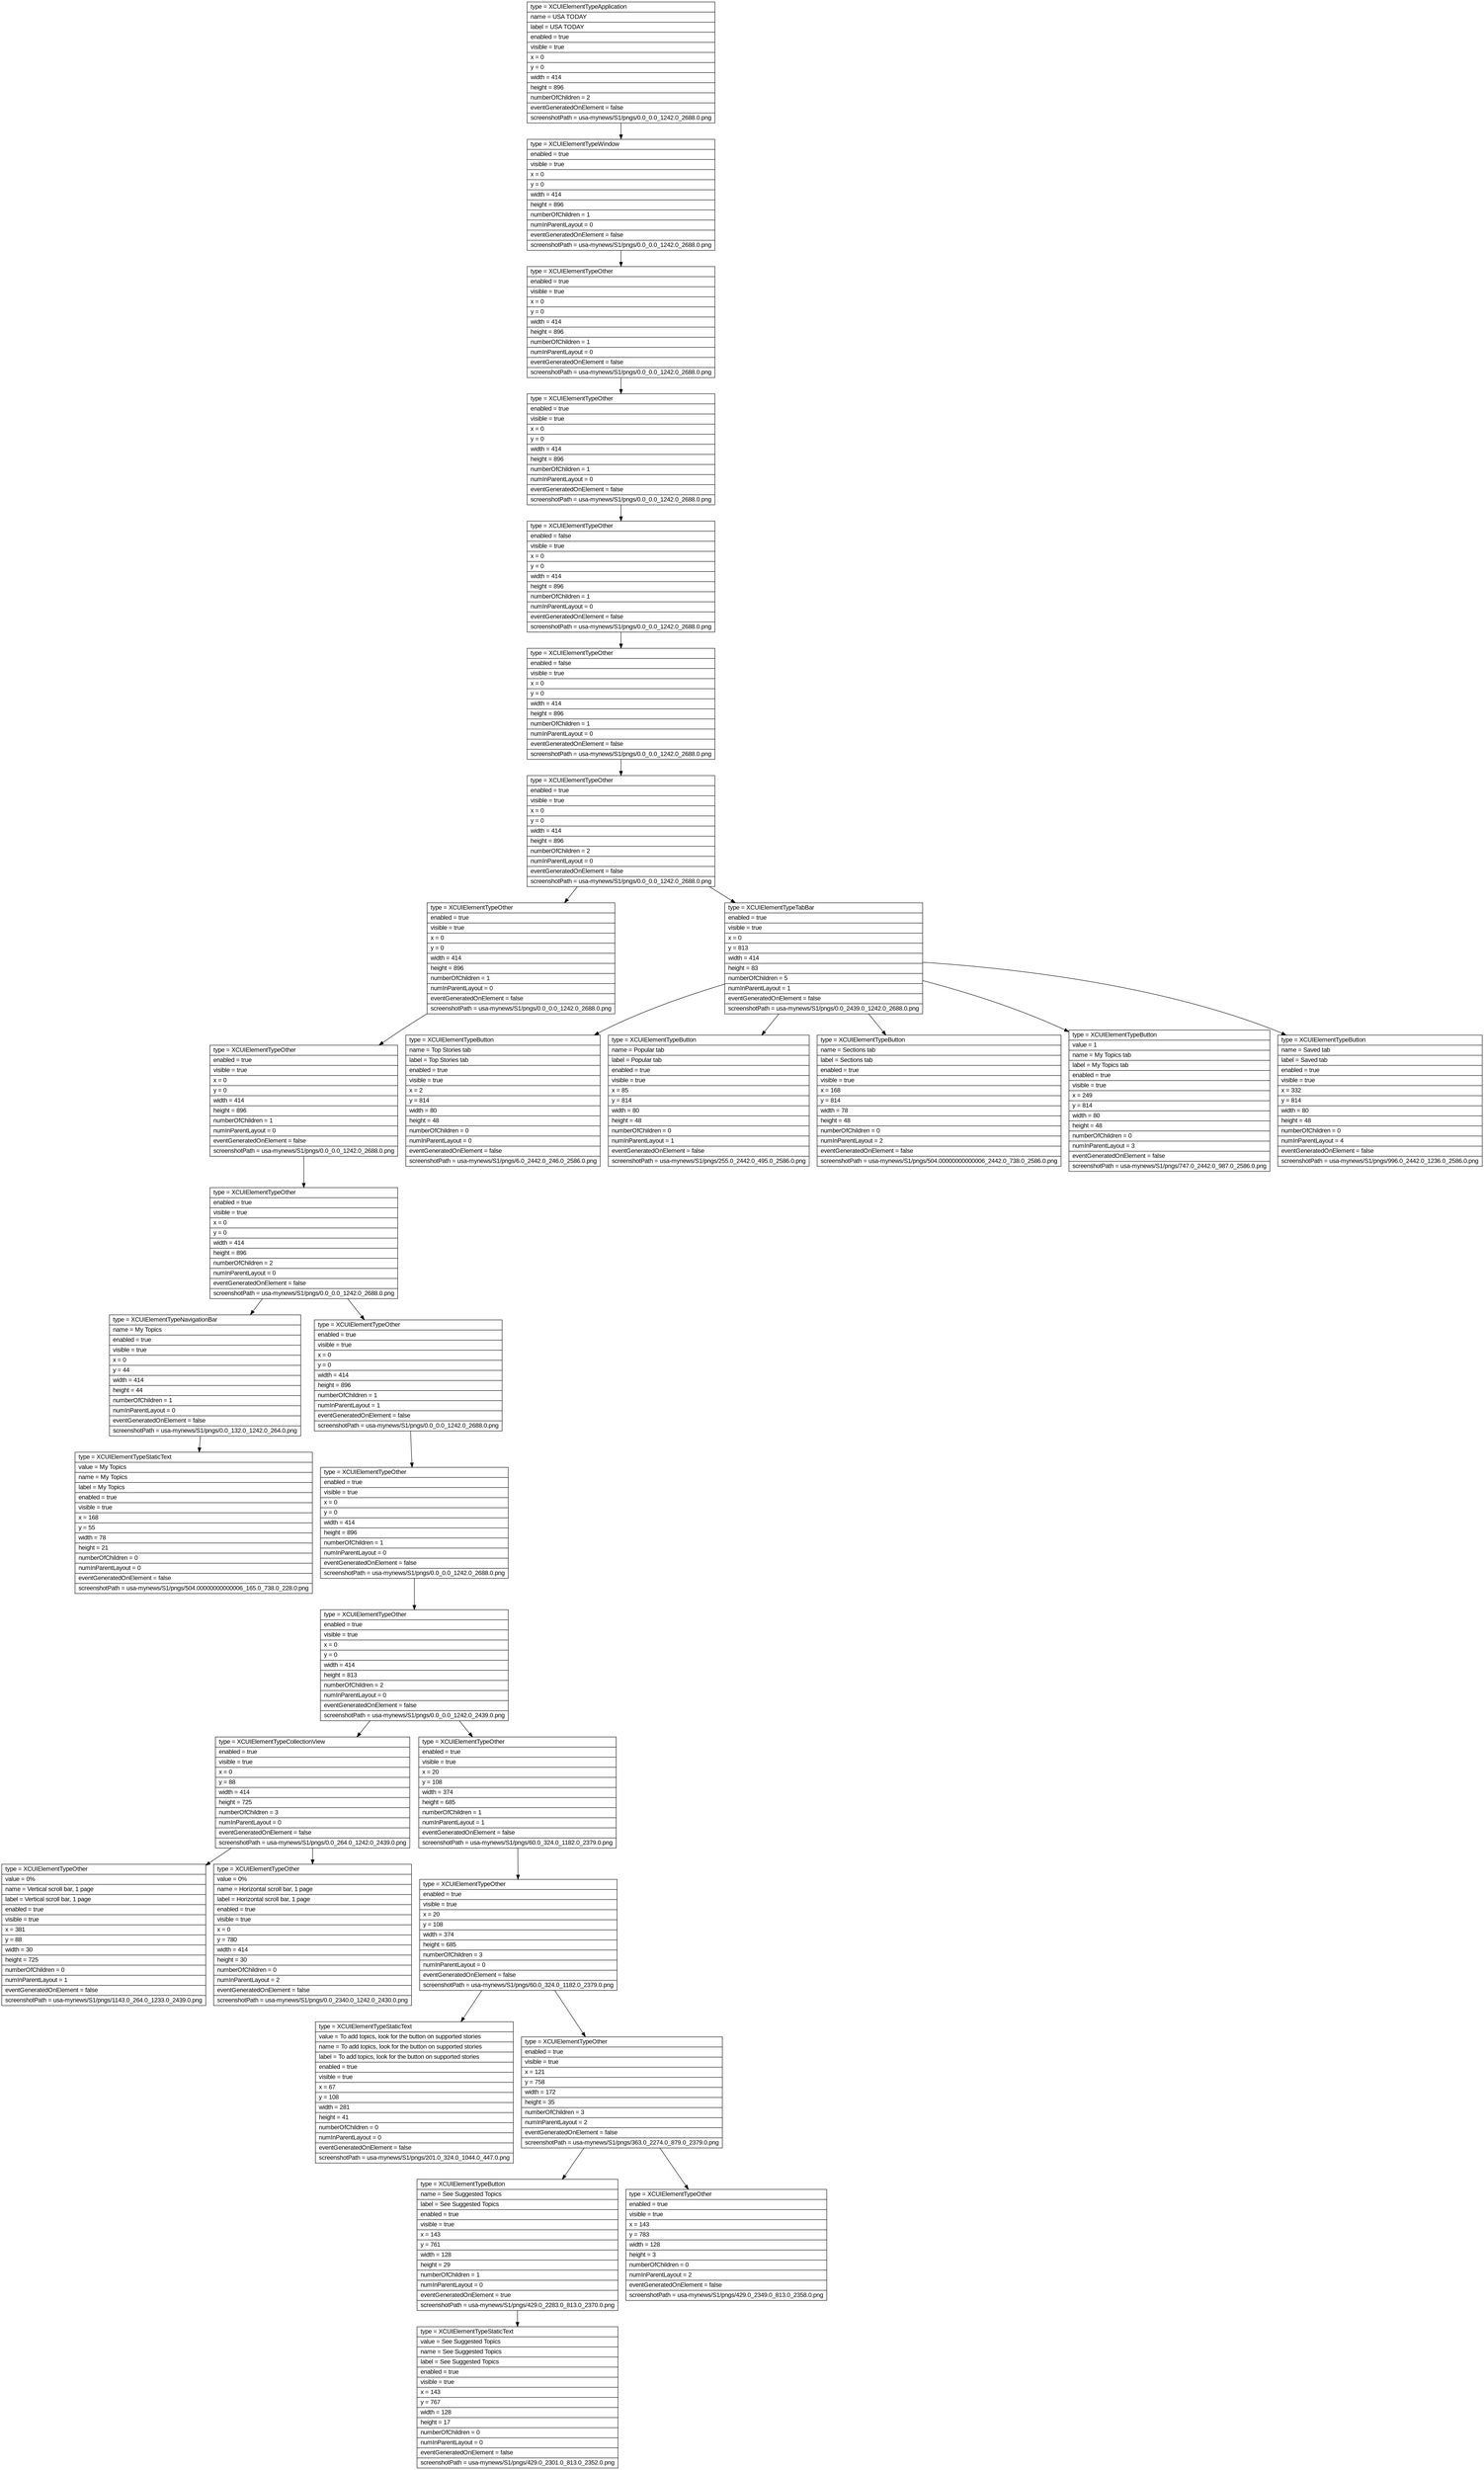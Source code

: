 digraph Layout {

	node [shape=record fontname=Arial];

	0	[label="{type = XCUIElementTypeApplication\l|name = USA TODAY\l|label = USA TODAY\l|enabled = true\l|visible = true\l|x = 0\l|y = 0\l|width = 414\l|height = 896\l|numberOfChildren = 2\l|eventGeneratedOnElement = false \l|screenshotPath = usa-mynews/S1/pngs/0.0_0.0_1242.0_2688.0.png\l}"]
	1	[label="{type = XCUIElementTypeWindow\l|enabled = true\l|visible = true\l|x = 0\l|y = 0\l|width = 414\l|height = 896\l|numberOfChildren = 1\l|numInParentLayout = 0\l|eventGeneratedOnElement = false \l|screenshotPath = usa-mynews/S1/pngs/0.0_0.0_1242.0_2688.0.png\l}"]
	2	[label="{type = XCUIElementTypeOther\l|enabled = true\l|visible = true\l|x = 0\l|y = 0\l|width = 414\l|height = 896\l|numberOfChildren = 1\l|numInParentLayout = 0\l|eventGeneratedOnElement = false \l|screenshotPath = usa-mynews/S1/pngs/0.0_0.0_1242.0_2688.0.png\l}"]
	3	[label="{type = XCUIElementTypeOther\l|enabled = true\l|visible = true\l|x = 0\l|y = 0\l|width = 414\l|height = 896\l|numberOfChildren = 1\l|numInParentLayout = 0\l|eventGeneratedOnElement = false \l|screenshotPath = usa-mynews/S1/pngs/0.0_0.0_1242.0_2688.0.png\l}"]
	4	[label="{type = XCUIElementTypeOther\l|enabled = false\l|visible = true\l|x = 0\l|y = 0\l|width = 414\l|height = 896\l|numberOfChildren = 1\l|numInParentLayout = 0\l|eventGeneratedOnElement = false \l|screenshotPath = usa-mynews/S1/pngs/0.0_0.0_1242.0_2688.0.png\l}"]
	5	[label="{type = XCUIElementTypeOther\l|enabled = false\l|visible = true\l|x = 0\l|y = 0\l|width = 414\l|height = 896\l|numberOfChildren = 1\l|numInParentLayout = 0\l|eventGeneratedOnElement = false \l|screenshotPath = usa-mynews/S1/pngs/0.0_0.0_1242.0_2688.0.png\l}"]
	6	[label="{type = XCUIElementTypeOther\l|enabled = true\l|visible = true\l|x = 0\l|y = 0\l|width = 414\l|height = 896\l|numberOfChildren = 2\l|numInParentLayout = 0\l|eventGeneratedOnElement = false \l|screenshotPath = usa-mynews/S1/pngs/0.0_0.0_1242.0_2688.0.png\l}"]
	7	[label="{type = XCUIElementTypeOther\l|enabled = true\l|visible = true\l|x = 0\l|y = 0\l|width = 414\l|height = 896\l|numberOfChildren = 1\l|numInParentLayout = 0\l|eventGeneratedOnElement = false \l|screenshotPath = usa-mynews/S1/pngs/0.0_0.0_1242.0_2688.0.png\l}"]
	8	[label="{type = XCUIElementTypeTabBar\l|enabled = true\l|visible = true\l|x = 0\l|y = 813\l|width = 414\l|height = 83\l|numberOfChildren = 5\l|numInParentLayout = 1\l|eventGeneratedOnElement = false \l|screenshotPath = usa-mynews/S1/pngs/0.0_2439.0_1242.0_2688.0.png\l}"]
	9	[label="{type = XCUIElementTypeOther\l|enabled = true\l|visible = true\l|x = 0\l|y = 0\l|width = 414\l|height = 896\l|numberOfChildren = 1\l|numInParentLayout = 0\l|eventGeneratedOnElement = false \l|screenshotPath = usa-mynews/S1/pngs/0.0_0.0_1242.0_2688.0.png\l}"]
	10	[label="{type = XCUIElementTypeButton\l|name = Top Stories tab\l|label = Top Stories tab\l|enabled = true\l|visible = true\l|x = 2\l|y = 814\l|width = 80\l|height = 48\l|numberOfChildren = 0\l|numInParentLayout = 0\l|eventGeneratedOnElement = false \l|screenshotPath = usa-mynews/S1/pngs/6.0_2442.0_246.0_2586.0.png\l}"]
	11	[label="{type = XCUIElementTypeButton\l|name = Popular tab\l|label = Popular tab\l|enabled = true\l|visible = true\l|x = 85\l|y = 814\l|width = 80\l|height = 48\l|numberOfChildren = 0\l|numInParentLayout = 1\l|eventGeneratedOnElement = false \l|screenshotPath = usa-mynews/S1/pngs/255.0_2442.0_495.0_2586.0.png\l}"]
	12	[label="{type = XCUIElementTypeButton\l|name = Sections tab\l|label = Sections tab\l|enabled = true\l|visible = true\l|x = 168\l|y = 814\l|width = 78\l|height = 48\l|numberOfChildren = 0\l|numInParentLayout = 2\l|eventGeneratedOnElement = false \l|screenshotPath = usa-mynews/S1/pngs/504.00000000000006_2442.0_738.0_2586.0.png\l}"]
	13	[label="{type = XCUIElementTypeButton\l|value = 1\l|name = My Topics tab\l|label = My Topics tab\l|enabled = true\l|visible = true\l|x = 249\l|y = 814\l|width = 80\l|height = 48\l|numberOfChildren = 0\l|numInParentLayout = 3\l|eventGeneratedOnElement = false \l|screenshotPath = usa-mynews/S1/pngs/747.0_2442.0_987.0_2586.0.png\l}"]
	14	[label="{type = XCUIElementTypeButton\l|name = Saved tab\l|label = Saved tab\l|enabled = true\l|visible = true\l|x = 332\l|y = 814\l|width = 80\l|height = 48\l|numberOfChildren = 0\l|numInParentLayout = 4\l|eventGeneratedOnElement = false \l|screenshotPath = usa-mynews/S1/pngs/996.0_2442.0_1236.0_2586.0.png\l}"]
	15	[label="{type = XCUIElementTypeOther\l|enabled = true\l|visible = true\l|x = 0\l|y = 0\l|width = 414\l|height = 896\l|numberOfChildren = 2\l|numInParentLayout = 0\l|eventGeneratedOnElement = false \l|screenshotPath = usa-mynews/S1/pngs/0.0_0.0_1242.0_2688.0.png\l}"]
	16	[label="{type = XCUIElementTypeNavigationBar\l|name = My Topics\l|enabled = true\l|visible = true\l|x = 0\l|y = 44\l|width = 414\l|height = 44\l|numberOfChildren = 1\l|numInParentLayout = 0\l|eventGeneratedOnElement = false \l|screenshotPath = usa-mynews/S1/pngs/0.0_132.0_1242.0_264.0.png\l}"]
	17	[label="{type = XCUIElementTypeOther\l|enabled = true\l|visible = true\l|x = 0\l|y = 0\l|width = 414\l|height = 896\l|numberOfChildren = 1\l|numInParentLayout = 1\l|eventGeneratedOnElement = false \l|screenshotPath = usa-mynews/S1/pngs/0.0_0.0_1242.0_2688.0.png\l}"]
	18	[label="{type = XCUIElementTypeStaticText\l|value = My Topics\l|name = My Topics\l|label = My Topics\l|enabled = true\l|visible = true\l|x = 168\l|y = 55\l|width = 78\l|height = 21\l|numberOfChildren = 0\l|numInParentLayout = 0\l|eventGeneratedOnElement = false \l|screenshotPath = usa-mynews/S1/pngs/504.00000000000006_165.0_738.0_228.0.png\l}"]
	19	[label="{type = XCUIElementTypeOther\l|enabled = true\l|visible = true\l|x = 0\l|y = 0\l|width = 414\l|height = 896\l|numberOfChildren = 1\l|numInParentLayout = 0\l|eventGeneratedOnElement = false \l|screenshotPath = usa-mynews/S1/pngs/0.0_0.0_1242.0_2688.0.png\l}"]
	20	[label="{type = XCUIElementTypeOther\l|enabled = true\l|visible = true\l|x = 0\l|y = 0\l|width = 414\l|height = 813\l|numberOfChildren = 2\l|numInParentLayout = 0\l|eventGeneratedOnElement = false \l|screenshotPath = usa-mynews/S1/pngs/0.0_0.0_1242.0_2439.0.png\l}"]
	21	[label="{type = XCUIElementTypeCollectionView\l|enabled = true\l|visible = true\l|x = 0\l|y = 88\l|width = 414\l|height = 725\l|numberOfChildren = 3\l|numInParentLayout = 0\l|eventGeneratedOnElement = false \l|screenshotPath = usa-mynews/S1/pngs/0.0_264.0_1242.0_2439.0.png\l}"]
	22	[label="{type = XCUIElementTypeOther\l|enabled = true\l|visible = true\l|x = 20\l|y = 108\l|width = 374\l|height = 685\l|numberOfChildren = 1\l|numInParentLayout = 1\l|eventGeneratedOnElement = false \l|screenshotPath = usa-mynews/S1/pngs/60.0_324.0_1182.0_2379.0.png\l}"]
	23	[label="{type = XCUIElementTypeOther\l|value = 0%\l|name = Vertical scroll bar, 1 page\l|label = Vertical scroll bar, 1 page\l|enabled = true\l|visible = true\l|x = 381\l|y = 88\l|width = 30\l|height = 725\l|numberOfChildren = 0\l|numInParentLayout = 1\l|eventGeneratedOnElement = false \l|screenshotPath = usa-mynews/S1/pngs/1143.0_264.0_1233.0_2439.0.png\l}"]
	24	[label="{type = XCUIElementTypeOther\l|value = 0%\l|name = Horizontal scroll bar, 1 page\l|label = Horizontal scroll bar, 1 page\l|enabled = true\l|visible = true\l|x = 0\l|y = 780\l|width = 414\l|height = 30\l|numberOfChildren = 0\l|numInParentLayout = 2\l|eventGeneratedOnElement = false \l|screenshotPath = usa-mynews/S1/pngs/0.0_2340.0_1242.0_2430.0.png\l}"]
	25	[label="{type = XCUIElementTypeOther\l|enabled = true\l|visible = true\l|x = 20\l|y = 108\l|width = 374\l|height = 685\l|numberOfChildren = 3\l|numInParentLayout = 0\l|eventGeneratedOnElement = false \l|screenshotPath = usa-mynews/S1/pngs/60.0_324.0_1182.0_2379.0.png\l}"]
	26	[label="{type = XCUIElementTypeStaticText\l|value = To add topics, look for the button on supported stories\l|name = To add topics, look for the button on supported stories\l|label = To add topics, look for the button on supported stories\l|enabled = true\l|visible = true\l|x = 67\l|y = 108\l|width = 281\l|height = 41\l|numberOfChildren = 0\l|numInParentLayout = 0\l|eventGeneratedOnElement = false \l|screenshotPath = usa-mynews/S1/pngs/201.0_324.0_1044.0_447.0.png\l}"]
	27	[label="{type = XCUIElementTypeOther\l|enabled = true\l|visible = true\l|x = 121\l|y = 758\l|width = 172\l|height = 35\l|numberOfChildren = 3\l|numInParentLayout = 2\l|eventGeneratedOnElement = false \l|screenshotPath = usa-mynews/S1/pngs/363.0_2274.0_879.0_2379.0.png\l}"]
	28	[label="{type = XCUIElementTypeButton\l|name = See Suggested Topics\l|label = See Suggested Topics\l|enabled = true\l|visible = true\l|x = 143\l|y = 761\l|width = 128\l|height = 29\l|numberOfChildren = 1\l|numInParentLayout = 0\l|eventGeneratedOnElement = true \l|screenshotPath = usa-mynews/S1/pngs/429.0_2283.0_813.0_2370.0.png\l}"]
	29	[label="{type = XCUIElementTypeOther\l|enabled = true\l|visible = true\l|x = 143\l|y = 783\l|width = 128\l|height = 3\l|numberOfChildren = 0\l|numInParentLayout = 2\l|eventGeneratedOnElement = false \l|screenshotPath = usa-mynews/S1/pngs/429.0_2349.0_813.0_2358.0.png\l}"]
	30	[label="{type = XCUIElementTypeStaticText\l|value = See Suggested Topics\l|name = See Suggested Topics\l|label = See Suggested Topics\l|enabled = true\l|visible = true\l|x = 143\l|y = 767\l|width = 128\l|height = 17\l|numberOfChildren = 0\l|numInParentLayout = 0\l|eventGeneratedOnElement = false \l|screenshotPath = usa-mynews/S1/pngs/429.0_2301.0_813.0_2352.0.png\l}"]


	0 -> 1
	1 -> 2
	2 -> 3
	3 -> 4
	4 -> 5
	5 -> 6
	6 -> 7
	6 -> 8
	7 -> 9
	8 -> 10
	8 -> 11
	8 -> 12
	8 -> 13
	8 -> 14
	9 -> 15
	15 -> 16
	15 -> 17
	16 -> 18
	17 -> 19
	19 -> 20
	20 -> 21
	20 -> 22
	21 -> 23
	21 -> 24
	22 -> 25
	25 -> 26
	25 -> 27
	27 -> 28
	27 -> 29
	28 -> 30


}